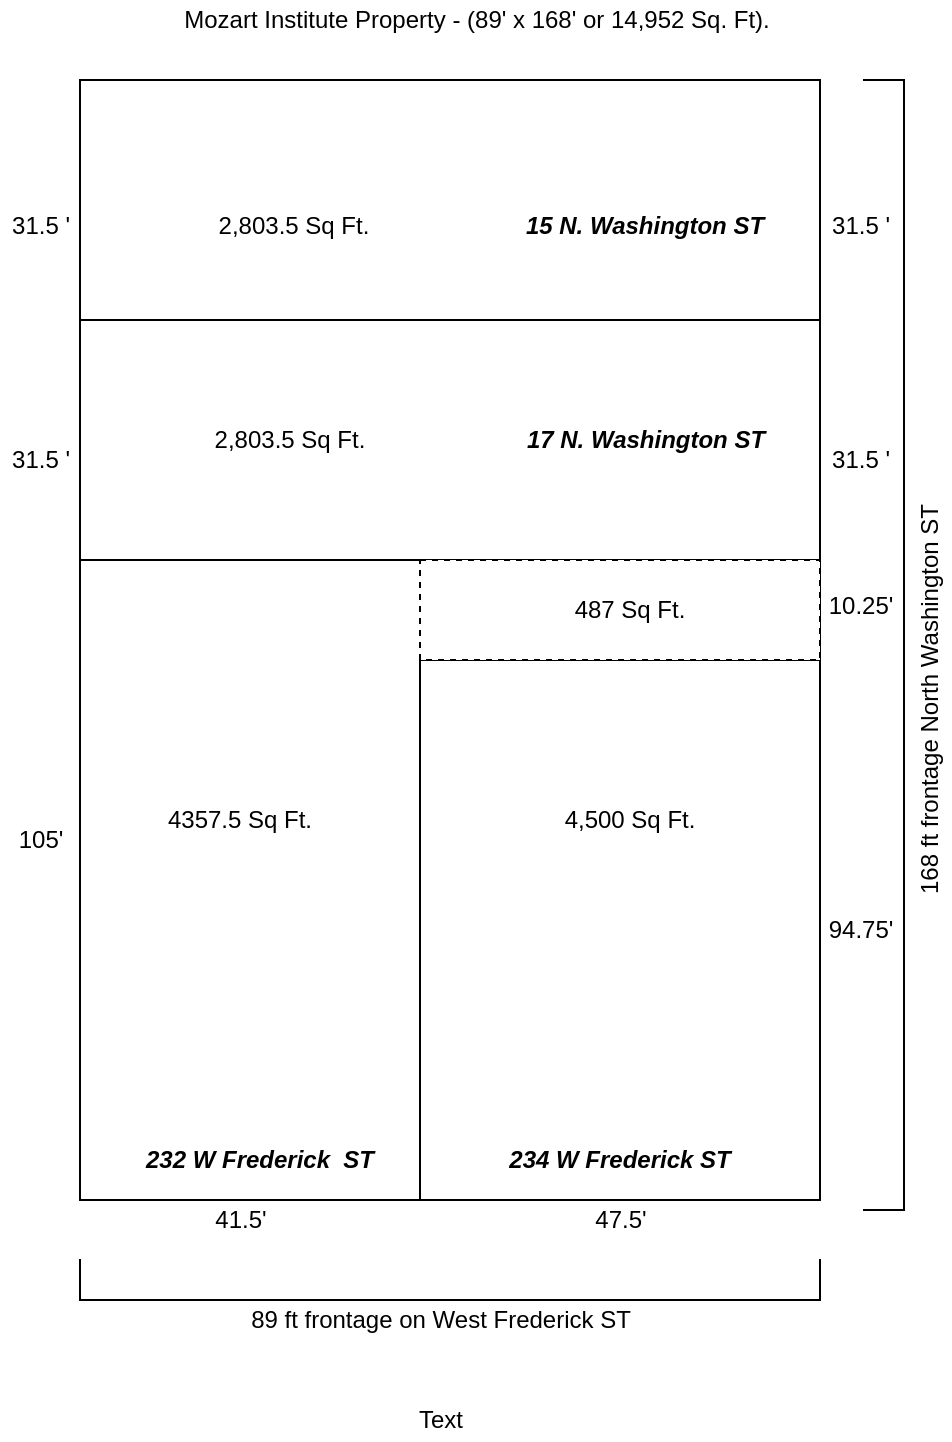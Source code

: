 <mxfile version="14.4.2" type="github">
  <diagram id="_mL21G-IwM7lMuCUSppO" name="Page-1">
    <mxGraphModel dx="1422" dy="762" grid="1" gridSize="10" guides="1" tooltips="1" connect="1" arrows="1" fold="1" page="1" pageScale="1" pageWidth="850" pageHeight="1100" math="0" shadow="0">
      <root>
        <mxCell id="0" />
        <mxCell id="1" parent="0" />
        <mxCell id="X0ODO6UieVCEBn2gRTgO-1" value="" style="rounded=0;whiteSpace=wrap;html=1;" vertex="1" parent="1">
          <mxGeometry x="200" y="40" width="370" height="560" as="geometry" />
        </mxCell>
        <mxCell id="X0ODO6UieVCEBn2gRTgO-2" value="" style="rounded=0;whiteSpace=wrap;html=1;" vertex="1" parent="1">
          <mxGeometry x="200" y="40" width="370" height="120" as="geometry" />
        </mxCell>
        <mxCell id="X0ODO6UieVCEBn2gRTgO-3" value="" style="rounded=0;whiteSpace=wrap;html=1;" vertex="1" parent="1">
          <mxGeometry x="200" y="160" width="370" height="120" as="geometry" />
        </mxCell>
        <mxCell id="X0ODO6UieVCEBn2gRTgO-5" value="" style="rounded=0;whiteSpace=wrap;html=1;" vertex="1" parent="1">
          <mxGeometry x="370" y="330" width="200" height="270" as="geometry" />
        </mxCell>
        <mxCell id="X0ODO6UieVCEBn2gRTgO-6" value="" style="shape=partialRectangle;whiteSpace=wrap;html=1;bottom=1;right=1;left=1;top=0;fillColor=none;routingCenterX=-0.5;" vertex="1" parent="1">
          <mxGeometry x="200" y="630" width="370" height="20" as="geometry" />
        </mxCell>
        <mxCell id="X0ODO6UieVCEBn2gRTgO-7" value="" style="shape=partialRectangle;whiteSpace=wrap;html=1;bottom=1;right=1;left=1;top=0;fillColor=none;routingCenterX=-0.5;rotation=90;flipH=0;flipV=1;" vertex="1" parent="1">
          <mxGeometry x="319.5" y="312.5" width="565" height="20" as="geometry" />
        </mxCell>
        <mxCell id="X0ODO6UieVCEBn2gRTgO-8" value="89 ft frontage on West Frederick ST" style="text;html=1;align=center;verticalAlign=middle;resizable=0;points=[];autosize=1;" vertex="1" parent="1">
          <mxGeometry x="275" y="650" width="210" height="20" as="geometry" />
        </mxCell>
        <mxCell id="X0ODO6UieVCEBn2gRTgO-9" value="168 ft frontage North Washington ST" style="text;html=1;align=center;verticalAlign=middle;resizable=0;points=[];autosize=1;rotation=-90;" vertex="1" parent="1">
          <mxGeometry x="520" y="340" width="210" height="20" as="geometry" />
        </mxCell>
        <mxCell id="X0ODO6UieVCEBn2gRTgO-11" value="31.5 &#39;" style="text;html=1;align=center;verticalAlign=middle;resizable=0;points=[];autosize=1;" vertex="1" parent="1">
          <mxGeometry x="570" y="220" width="40" height="20" as="geometry" />
        </mxCell>
        <mxCell id="X0ODO6UieVCEBn2gRTgO-12" value="31.5 &#39;" style="text;html=1;align=center;verticalAlign=middle;resizable=0;points=[];autosize=1;" vertex="1" parent="1">
          <mxGeometry x="570" y="103" width="40" height="20" as="geometry" />
        </mxCell>
        <mxCell id="X0ODO6UieVCEBn2gRTgO-13" value="94.75&#39;" style="text;html=1;align=center;verticalAlign=middle;resizable=0;points=[];autosize=1;" vertex="1" parent="1">
          <mxGeometry x="565" y="455" width="50" height="20" as="geometry" />
        </mxCell>
        <mxCell id="X0ODO6UieVCEBn2gRTgO-14" value="10.25&#39;" style="text;html=1;align=center;verticalAlign=middle;resizable=0;points=[];autosize=1;" vertex="1" parent="1">
          <mxGeometry x="565" y="292.5" width="50" height="20" as="geometry" />
        </mxCell>
        <mxCell id="X0ODO6UieVCEBn2gRTgO-15" value="47.5&#39;" style="text;html=1;align=center;verticalAlign=middle;resizable=0;points=[];autosize=1;" vertex="1" parent="1">
          <mxGeometry x="450" y="600" width="40" height="20" as="geometry" />
        </mxCell>
        <mxCell id="X0ODO6UieVCEBn2gRTgO-16" value="41.5&#39;" style="text;html=1;align=center;verticalAlign=middle;resizable=0;points=[];autosize=1;" vertex="1" parent="1">
          <mxGeometry x="260" y="600" width="40" height="20" as="geometry" />
        </mxCell>
        <mxCell id="X0ODO6UieVCEBn2gRTgO-17" value="105&#39;" style="text;html=1;align=center;verticalAlign=middle;resizable=0;points=[];autosize=1;" vertex="1" parent="1">
          <mxGeometry x="160" y="410" width="40" height="20" as="geometry" />
        </mxCell>
        <mxCell id="X0ODO6UieVCEBn2gRTgO-18" value="&lt;b&gt;&lt;i&gt;234 W Frederick ST&lt;/i&gt;&lt;/b&gt;" style="text;html=1;strokeColor=none;fillColor=none;align=center;verticalAlign=middle;whiteSpace=wrap;rounded=0;" vertex="1" parent="1">
          <mxGeometry x="410" y="570" width="120" height="20" as="geometry" />
        </mxCell>
        <mxCell id="X0ODO6UieVCEBn2gRTgO-19" value="&lt;b&gt;&lt;i&gt;232 W Frederick&amp;nbsp; ST&lt;/i&gt;&lt;/b&gt;" style="text;html=1;strokeColor=none;fillColor=none;align=center;verticalAlign=middle;whiteSpace=wrap;rounded=0;" vertex="1" parent="1">
          <mxGeometry x="230" y="570" width="120" height="20" as="geometry" />
        </mxCell>
        <mxCell id="X0ODO6UieVCEBn2gRTgO-20" value="&lt;b&gt;&lt;i&gt;17 N. Washington ST&lt;/i&gt;&lt;/b&gt;" style="text;html=1;strokeColor=none;fillColor=none;align=center;verticalAlign=middle;whiteSpace=wrap;rounded=0;" vertex="1" parent="1">
          <mxGeometry x="412.5" y="210" width="140" height="20" as="geometry" />
        </mxCell>
        <mxCell id="X0ODO6UieVCEBn2gRTgO-21" value="31.5 &#39;" style="text;html=1;align=center;verticalAlign=middle;resizable=0;points=[];autosize=1;" vertex="1" parent="1">
          <mxGeometry x="160" y="220" width="40" height="20" as="geometry" />
        </mxCell>
        <mxCell id="X0ODO6UieVCEBn2gRTgO-22" value="31.5 &#39;" style="text;html=1;align=center;verticalAlign=middle;resizable=0;points=[];autosize=1;" vertex="1" parent="1">
          <mxGeometry x="160" y="103" width="40" height="20" as="geometry" />
        </mxCell>
        <mxCell id="X0ODO6UieVCEBn2gRTgO-23" value="4,500 Sq Ft." style="text;html=1;strokeColor=none;fillColor=none;align=center;verticalAlign=middle;whiteSpace=wrap;rounded=0;" vertex="1" parent="1">
          <mxGeometry x="430" y="400" width="90" height="20" as="geometry" />
        </mxCell>
        <mxCell id="X0ODO6UieVCEBn2gRTgO-24" value="&lt;b&gt;&lt;i&gt;15 N. Washington ST&lt;/i&gt;&lt;/b&gt;" style="text;html=1;strokeColor=none;fillColor=none;align=center;verticalAlign=middle;whiteSpace=wrap;rounded=0;" vertex="1" parent="1">
          <mxGeometry x="420" y="103" width="125" height="20" as="geometry" />
        </mxCell>
        <mxCell id="X0ODO6UieVCEBn2gRTgO-28" value="" style="rounded=0;whiteSpace=wrap;html=1;dashed=1;" vertex="1" parent="1">
          <mxGeometry x="370" y="280" width="200" height="50" as="geometry" />
        </mxCell>
        <mxCell id="X0ODO6UieVCEBn2gRTgO-29" value="4357.5 Sq Ft." style="text;html=1;strokeColor=none;fillColor=none;align=center;verticalAlign=middle;whiteSpace=wrap;rounded=0;" vertex="1" parent="1">
          <mxGeometry x="235" y="400" width="90" height="20" as="geometry" />
        </mxCell>
        <mxCell id="X0ODO6UieVCEBn2gRTgO-30" value="487 Sq Ft." style="text;html=1;strokeColor=none;fillColor=none;align=center;verticalAlign=middle;whiteSpace=wrap;rounded=0;" vertex="1" parent="1">
          <mxGeometry x="430" y="295" width="90" height="20" as="geometry" />
        </mxCell>
        <mxCell id="X0ODO6UieVCEBn2gRTgO-31" value="2,803.5 Sq Ft." style="text;html=1;strokeColor=none;fillColor=none;align=center;verticalAlign=middle;whiteSpace=wrap;rounded=0;" vertex="1" parent="1">
          <mxGeometry x="260" y="210" width="90" height="20" as="geometry" />
        </mxCell>
        <mxCell id="X0ODO6UieVCEBn2gRTgO-33" value="2,803.5 Sq Ft." style="text;html=1;strokeColor=none;fillColor=none;align=center;verticalAlign=middle;whiteSpace=wrap;rounded=0;" vertex="1" parent="1">
          <mxGeometry x="262" y="103" width="90" height="20" as="geometry" />
        </mxCell>
        <mxCell id="X0ODO6UieVCEBn2gRTgO-36" value="Mozart Institute Property - (89&#39; x 168&#39; or 14,952 Sq. Ft)." style="text;html=1;align=center;verticalAlign=middle;resizable=0;points=[];autosize=1;" vertex="1" parent="1">
          <mxGeometry x="242.5" width="310" height="20" as="geometry" />
        </mxCell>
        <mxCell id="X0ODO6UieVCEBn2gRTgO-37" value="Text" style="text;html=1;align=center;verticalAlign=middle;resizable=0;points=[];autosize=1;" vertex="1" parent="1">
          <mxGeometry x="360" y="700" width="40" height="20" as="geometry" />
        </mxCell>
      </root>
    </mxGraphModel>
  </diagram>
</mxfile>
